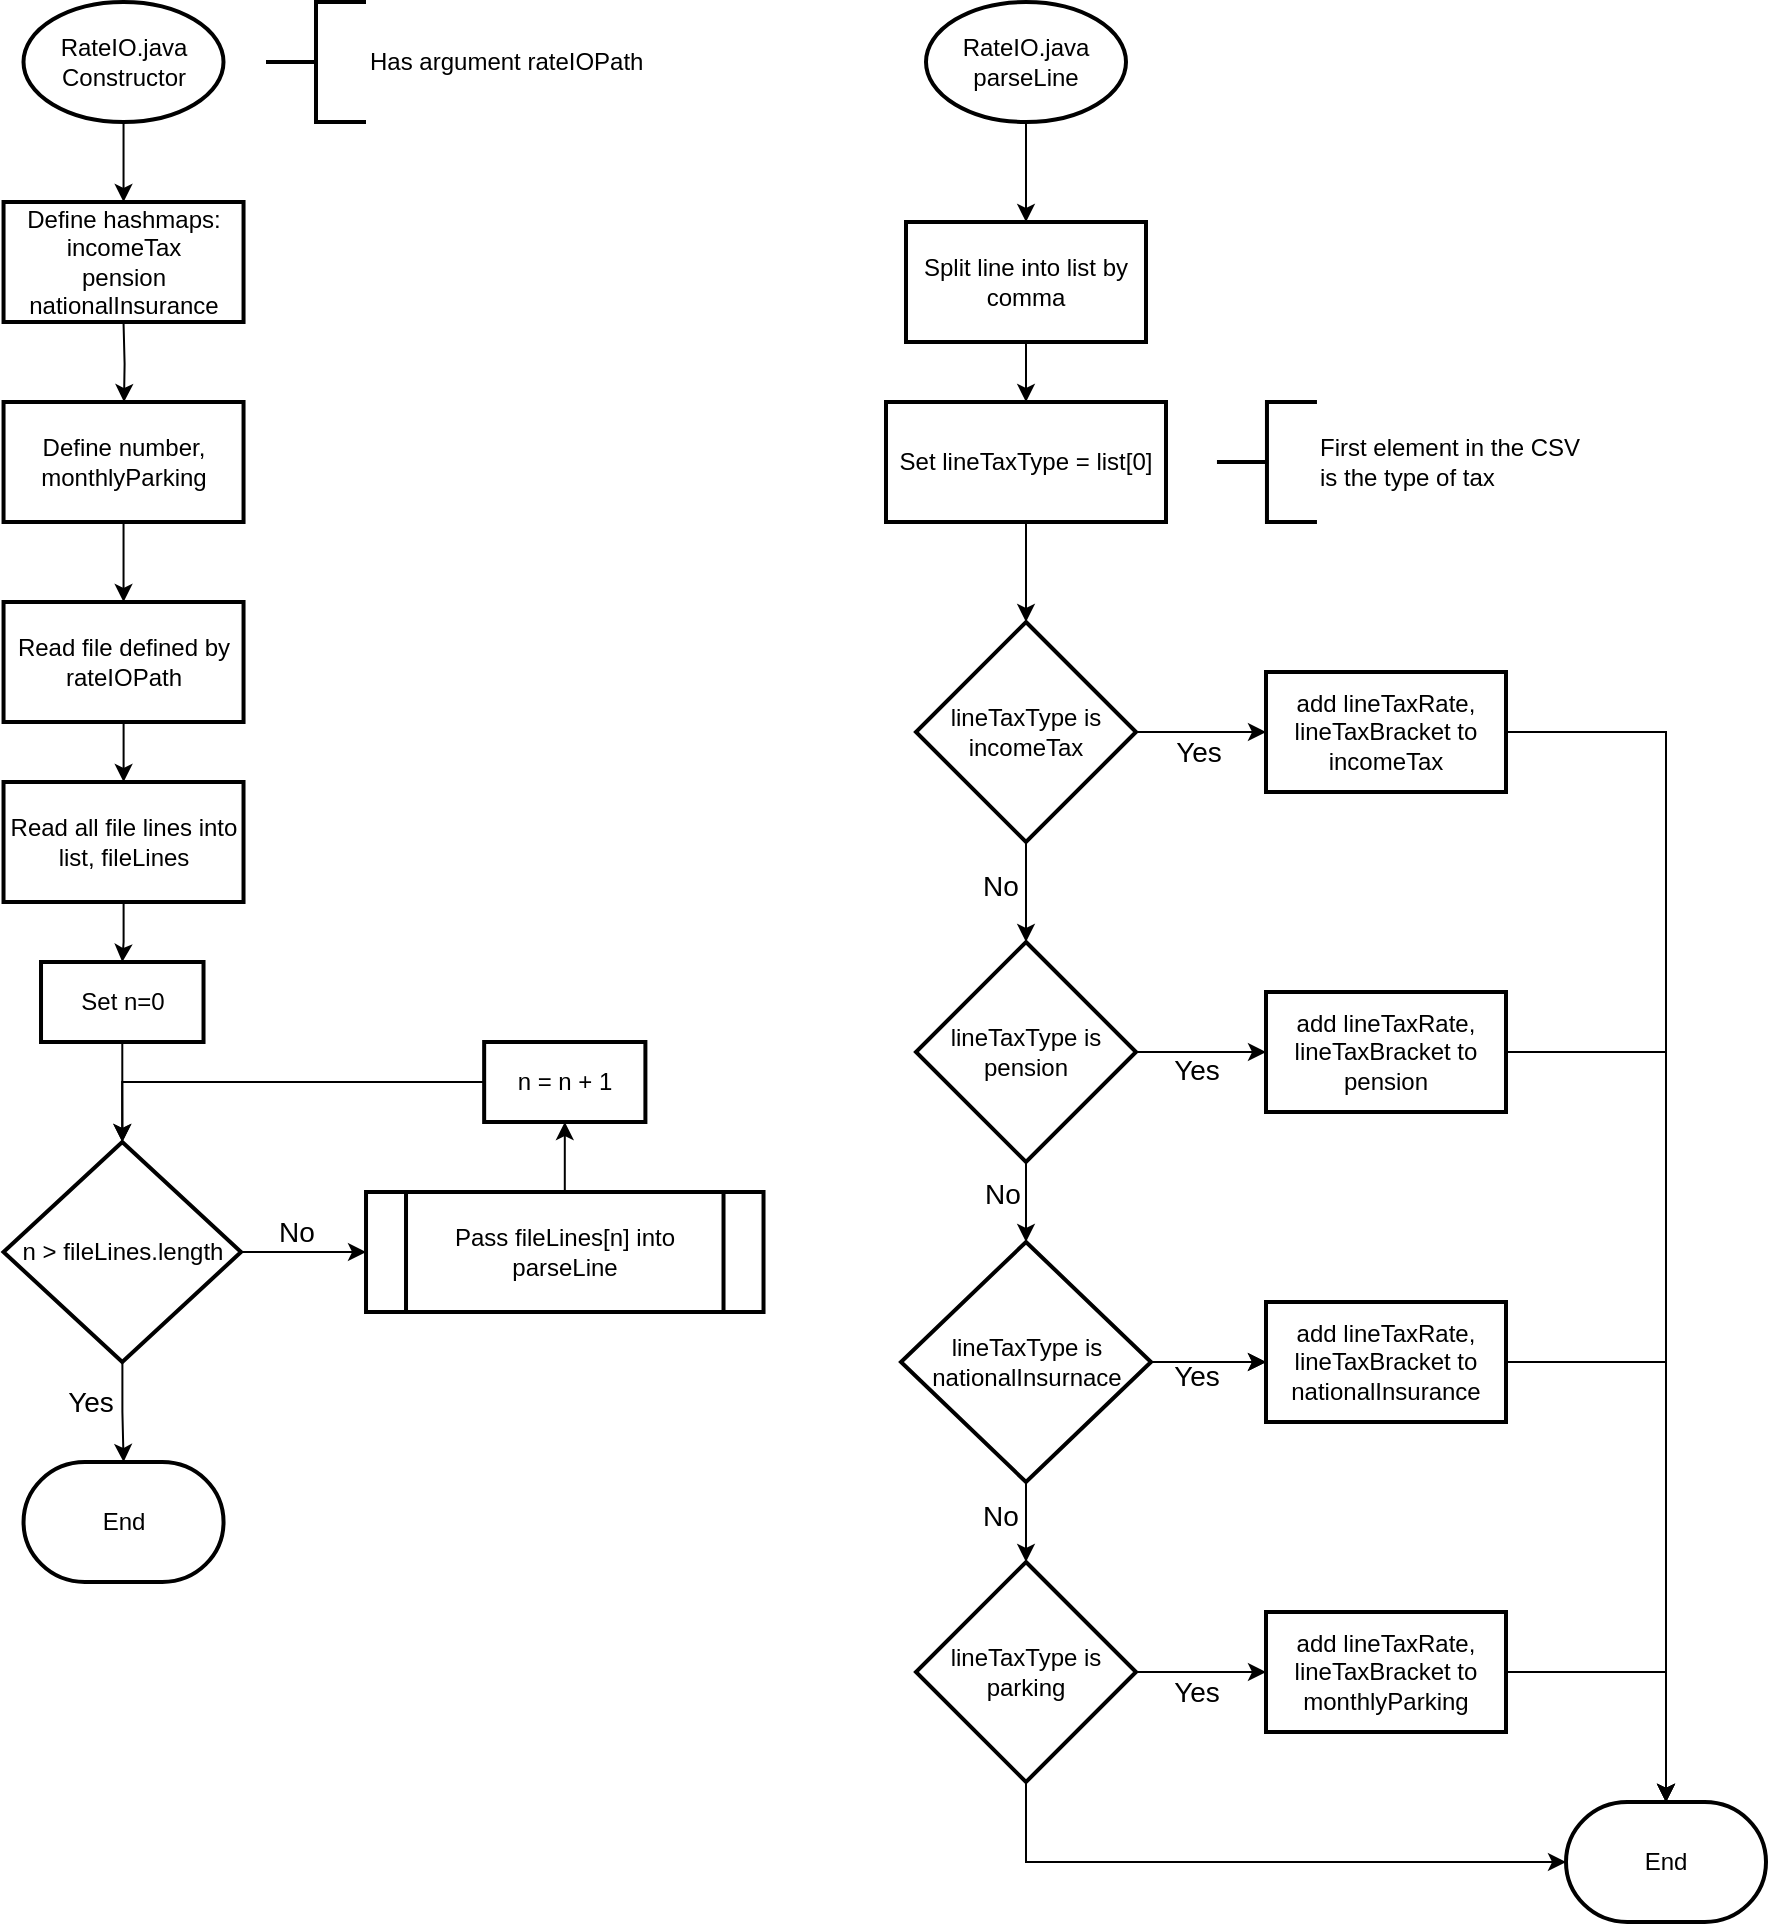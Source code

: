 <mxfile version="22.1.5" type="device">
  <diagram id="C5RBs43oDa-KdzZeNtuy" name="Page-1">
    <mxGraphModel dx="2074" dy="1142" grid="1" gridSize="10" guides="1" tooltips="1" connect="1" arrows="1" fold="1" page="1" pageScale="1" pageWidth="827" pageHeight="1169" math="0" shadow="0">
      <root>
        <mxCell id="WIyWlLk6GJQsqaUBKTNV-0" />
        <mxCell id="WIyWlLk6GJQsqaUBKTNV-1" parent="WIyWlLk6GJQsqaUBKTNV-0" />
        <mxCell id="PLRgoA0x64ubLiuR-Swz-54" value="" style="edgeStyle=orthogonalEdgeStyle;rounded=0;orthogonalLoop=1;jettySize=auto;html=1;entryX=0.5;entryY=0;entryDx=0;entryDy=0;" parent="WIyWlLk6GJQsqaUBKTNV-1" source="PLRgoA0x64ubLiuR-Swz-55" target="PLRgoA0x64ubLiuR-Swz-187" edge="1">
          <mxGeometry relative="1" as="geometry">
            <mxPoint x="148.755" y="120" as="targetPoint" />
          </mxGeometry>
        </mxCell>
        <mxCell id="PLRgoA0x64ubLiuR-Swz-55" value="RateIO.java&lt;br&gt;Constructor" style="strokeWidth=2;html=1;shape=mxgraph.flowchart.start_1;whiteSpace=wrap;" parent="WIyWlLk6GJQsqaUBKTNV-1" vertex="1">
          <mxGeometry x="98.75" y="30" width="100" height="60" as="geometry" />
        </mxCell>
        <mxCell id="PLRgoA0x64ubLiuR-Swz-124" value="" style="edgeStyle=orthogonalEdgeStyle;rounded=0;orthogonalLoop=1;jettySize=auto;html=1;" parent="WIyWlLk6GJQsqaUBKTNV-1" source="PLRgoA0x64ubLiuR-Swz-110" target="PLRgoA0x64ubLiuR-Swz-123" edge="1">
          <mxGeometry relative="1" as="geometry" />
        </mxCell>
        <mxCell id="PLRgoA0x64ubLiuR-Swz-110" value="Read file defined by rateIOPath" style="whiteSpace=wrap;html=1;strokeWidth=2;" parent="WIyWlLk6GJQsqaUBKTNV-1" vertex="1">
          <mxGeometry x="88.77" y="330" width="120" height="60" as="geometry" />
        </mxCell>
        <mxCell id="PLRgoA0x64ubLiuR-Swz-111" value="Has argument rateIOPath" style="strokeWidth=2;html=1;shape=mxgraph.flowchart.annotation_2;align=left;labelPosition=right;pointerEvents=1;" parent="WIyWlLk6GJQsqaUBKTNV-1" vertex="1">
          <mxGeometry x="220" y="30" width="50" height="60" as="geometry" />
        </mxCell>
        <mxCell id="PLRgoA0x64ubLiuR-Swz-117" value="" style="edgeStyle=orthogonalEdgeStyle;rounded=0;orthogonalLoop=1;jettySize=auto;html=1;entryX=0;entryY=0.5;entryDx=0;entryDy=0;" parent="WIyWlLk6GJQsqaUBKTNV-1" source="PLRgoA0x64ubLiuR-Swz-112" target="PLRgoA0x64ubLiuR-Swz-128" edge="1">
          <mxGeometry relative="1" as="geometry">
            <mxPoint x="259.38" y="705" as="targetPoint" />
          </mxGeometry>
        </mxCell>
        <mxCell id="PLRgoA0x64ubLiuR-Swz-120" value="&lt;font style=&quot;font-size: 14px;&quot;&gt;No&lt;/font&gt;" style="edgeLabel;html=1;align=center;verticalAlign=middle;resizable=0;points=[];labelBackgroundColor=none;fontSize=14;" parent="PLRgoA0x64ubLiuR-Swz-117" vertex="1" connectable="0">
          <mxGeometry x="-0.476" y="-1" relative="1" as="geometry">
            <mxPoint x="11" y="-11" as="offset" />
          </mxGeometry>
        </mxCell>
        <mxCell id="PLRgoA0x64ubLiuR-Swz-141" value="" style="edgeStyle=orthogonalEdgeStyle;rounded=0;orthogonalLoop=1;jettySize=auto;html=1;" parent="WIyWlLk6GJQsqaUBKTNV-1" source="PLRgoA0x64ubLiuR-Swz-112" target="PLRgoA0x64ubLiuR-Swz-136" edge="1">
          <mxGeometry relative="1" as="geometry" />
        </mxCell>
        <mxCell id="PLRgoA0x64ubLiuR-Swz-142" value="&lt;font style=&quot;font-size: 14px;&quot;&gt;Yes&lt;/font&gt;" style="edgeLabel;html=1;align=center;verticalAlign=middle;resizable=0;points=[];labelBackgroundColor=none;fontSize=14;" parent="PLRgoA0x64ubLiuR-Swz-141" vertex="1" connectable="0">
          <mxGeometry x="-0.222" y="-1" relative="1" as="geometry">
            <mxPoint x="-15" as="offset" />
          </mxGeometry>
        </mxCell>
        <mxCell id="PLRgoA0x64ubLiuR-Swz-112" value="n &amp;gt; fileLines.length" style="rhombus;whiteSpace=wrap;html=1;strokeWidth=2;" parent="WIyWlLk6GJQsqaUBKTNV-1" vertex="1">
          <mxGeometry x="88.76" y="600" width="118.75" height="110" as="geometry" />
        </mxCell>
        <mxCell id="PLRgoA0x64ubLiuR-Swz-160" value="" style="edgeStyle=orthogonalEdgeStyle;rounded=0;orthogonalLoop=1;jettySize=auto;html=1;" parent="WIyWlLk6GJQsqaUBKTNV-1" source="PLRgoA0x64ubLiuR-Swz-121" target="PLRgoA0x64ubLiuR-Swz-112" edge="1">
          <mxGeometry relative="1" as="geometry" />
        </mxCell>
        <mxCell id="PLRgoA0x64ubLiuR-Swz-121" value="Set n=0" style="whiteSpace=wrap;html=1;strokeWidth=2;" parent="WIyWlLk6GJQsqaUBKTNV-1" vertex="1">
          <mxGeometry x="107.51" y="510" width="81.25" height="40" as="geometry" />
        </mxCell>
        <mxCell id="PLRgoA0x64ubLiuR-Swz-125" value="" style="edgeStyle=orthogonalEdgeStyle;rounded=0;orthogonalLoop=1;jettySize=auto;html=1;" parent="WIyWlLk6GJQsqaUBKTNV-1" source="PLRgoA0x64ubLiuR-Swz-123" target="PLRgoA0x64ubLiuR-Swz-121" edge="1">
          <mxGeometry relative="1" as="geometry" />
        </mxCell>
        <mxCell id="PLRgoA0x64ubLiuR-Swz-123" value="Read all file lines into list, fileLines" style="whiteSpace=wrap;html=1;strokeWidth=2;" parent="WIyWlLk6GJQsqaUBKTNV-1" vertex="1">
          <mxGeometry x="88.76" y="420" width="120" height="60" as="geometry" />
        </mxCell>
        <mxCell id="PLRgoA0x64ubLiuR-Swz-133" value="" style="edgeStyle=orthogonalEdgeStyle;rounded=0;orthogonalLoop=1;jettySize=auto;html=1;" parent="WIyWlLk6GJQsqaUBKTNV-1" source="PLRgoA0x64ubLiuR-Swz-128" target="PLRgoA0x64ubLiuR-Swz-132" edge="1">
          <mxGeometry relative="1" as="geometry" />
        </mxCell>
        <mxCell id="PLRgoA0x64ubLiuR-Swz-128" value="Pass fileLines[n] into parseLine" style="shape=process;whiteSpace=wrap;html=1;backgroundOutline=1;strokeWidth=2;" parent="WIyWlLk6GJQsqaUBKTNV-1" vertex="1">
          <mxGeometry x="270.01" y="625" width="198.75" height="60" as="geometry" />
        </mxCell>
        <mxCell id="PLRgoA0x64ubLiuR-Swz-144" value="" style="edgeStyle=orthogonalEdgeStyle;rounded=0;orthogonalLoop=1;jettySize=auto;html=1;entryX=0.5;entryY=0;entryDx=0;entryDy=0;" parent="WIyWlLk6GJQsqaUBKTNV-1" source="PLRgoA0x64ubLiuR-Swz-129" target="PLRgoA0x64ubLiuR-Swz-152" edge="1">
          <mxGeometry relative="1" as="geometry">
            <mxPoint x="485" y="160" as="targetPoint" />
          </mxGeometry>
        </mxCell>
        <mxCell id="PLRgoA0x64ubLiuR-Swz-129" value="RateIO.java&lt;br&gt;parseLine" style="strokeWidth=2;html=1;shape=mxgraph.flowchart.start_1;whiteSpace=wrap;" parent="WIyWlLk6GJQsqaUBKTNV-1" vertex="1">
          <mxGeometry x="550" y="30" width="100" height="60" as="geometry" />
        </mxCell>
        <mxCell id="PLRgoA0x64ubLiuR-Swz-159" style="edgeStyle=orthogonalEdgeStyle;rounded=0;orthogonalLoop=1;jettySize=auto;html=1;entryX=0.5;entryY=0;entryDx=0;entryDy=0;" parent="WIyWlLk6GJQsqaUBKTNV-1" source="PLRgoA0x64ubLiuR-Swz-132" target="PLRgoA0x64ubLiuR-Swz-112" edge="1">
          <mxGeometry relative="1" as="geometry">
            <Array as="points">
              <mxPoint x="148" y="570" />
            </Array>
          </mxGeometry>
        </mxCell>
        <mxCell id="PLRgoA0x64ubLiuR-Swz-132" value="n = n + 1" style="whiteSpace=wrap;html=1;strokeWidth=2;" parent="WIyWlLk6GJQsqaUBKTNV-1" vertex="1">
          <mxGeometry x="329.08" y="550" width="80.62" height="40" as="geometry" />
        </mxCell>
        <mxCell id="PLRgoA0x64ubLiuR-Swz-136" value="End" style="strokeWidth=2;html=1;shape=mxgraph.flowchart.terminator;whiteSpace=wrap;" parent="WIyWlLk6GJQsqaUBKTNV-1" vertex="1">
          <mxGeometry x="98.77" y="760" width="100" height="60" as="geometry" />
        </mxCell>
        <mxCell id="PLRgoA0x64ubLiuR-Swz-169" value="" style="edgeStyle=orthogonalEdgeStyle;rounded=0;orthogonalLoop=1;jettySize=auto;html=1;" parent="WIyWlLk6GJQsqaUBKTNV-1" source="PLRgoA0x64ubLiuR-Swz-143" target="PLRgoA0x64ubLiuR-Swz-165" edge="1">
          <mxGeometry relative="1" as="geometry" />
        </mxCell>
        <mxCell id="PLRgoA0x64ubLiuR-Swz-170" value="&lt;font style=&quot;font-size: 14px;&quot;&gt;No&lt;/font&gt;" style="edgeLabel;html=1;align=center;verticalAlign=middle;resizable=0;points=[];labelBackgroundColor=none;fontSize=14;" parent="PLRgoA0x64ubLiuR-Swz-169" vertex="1" connectable="0">
          <mxGeometry x="-0.15" relative="1" as="geometry">
            <mxPoint x="-13" as="offset" />
          </mxGeometry>
        </mxCell>
        <mxCell id="PLRgoA0x64ubLiuR-Swz-176" value="" style="edgeStyle=orthogonalEdgeStyle;rounded=0;orthogonalLoop=1;jettySize=auto;html=1;" parent="WIyWlLk6GJQsqaUBKTNV-1" source="PLRgoA0x64ubLiuR-Swz-143" target="PLRgoA0x64ubLiuR-Swz-175" edge="1">
          <mxGeometry relative="1" as="geometry" />
        </mxCell>
        <mxCell id="PLRgoA0x64ubLiuR-Swz-179" value="&lt;font style=&quot;font-size: 14px;&quot;&gt;Yes&lt;/font&gt;" style="edgeLabel;html=1;align=center;verticalAlign=middle;resizable=0;points=[];labelBackgroundColor=none;fontSize=14;" parent="PLRgoA0x64ubLiuR-Swz-176" vertex="1" connectable="0">
          <mxGeometry x="-0.246" y="-4" relative="1" as="geometry">
            <mxPoint x="6" y="6" as="offset" />
          </mxGeometry>
        </mxCell>
        <mxCell id="PLRgoA0x64ubLiuR-Swz-143" value="lineTaxType is incomeTax" style="rhombus;whiteSpace=wrap;html=1;strokeWidth=2;" parent="WIyWlLk6GJQsqaUBKTNV-1" vertex="1">
          <mxGeometry x="545" y="340" width="110" height="110" as="geometry" />
        </mxCell>
        <mxCell id="PLRgoA0x64ubLiuR-Swz-155" value="" style="edgeStyle=orthogonalEdgeStyle;rounded=0;orthogonalLoop=1;jettySize=auto;html=1;" parent="WIyWlLk6GJQsqaUBKTNV-1" source="PLRgoA0x64ubLiuR-Swz-152" target="PLRgoA0x64ubLiuR-Swz-154" edge="1">
          <mxGeometry relative="1" as="geometry" />
        </mxCell>
        <mxCell id="PLRgoA0x64ubLiuR-Swz-152" value="Split line into list by comma" style="whiteSpace=wrap;html=1;strokeWidth=2;" parent="WIyWlLk6GJQsqaUBKTNV-1" vertex="1">
          <mxGeometry x="540" y="140" width="120" height="60" as="geometry" />
        </mxCell>
        <mxCell id="PLRgoA0x64ubLiuR-Swz-168" value="" style="edgeStyle=orthogonalEdgeStyle;rounded=0;orthogonalLoop=1;jettySize=auto;html=1;" parent="WIyWlLk6GJQsqaUBKTNV-1" source="PLRgoA0x64ubLiuR-Swz-154" target="PLRgoA0x64ubLiuR-Swz-143" edge="1">
          <mxGeometry relative="1" as="geometry" />
        </mxCell>
        <mxCell id="PLRgoA0x64ubLiuR-Swz-154" value="Set lineTaxType = list[0]" style="whiteSpace=wrap;html=1;strokeWidth=2;" parent="WIyWlLk6GJQsqaUBKTNV-1" vertex="1">
          <mxGeometry x="530" y="230" width="140" height="60" as="geometry" />
        </mxCell>
        <mxCell id="PLRgoA0x64ubLiuR-Swz-156" value="First element in the CSV&lt;br&gt; is the type of tax" style="strokeWidth=2;html=1;shape=mxgraph.flowchart.annotation_2;align=left;labelPosition=right;pointerEvents=1;" parent="WIyWlLk6GJQsqaUBKTNV-1" vertex="1">
          <mxGeometry x="695.48" y="230" width="50" height="60" as="geometry" />
        </mxCell>
        <mxCell id="PLRgoA0x64ubLiuR-Swz-171" value="" style="edgeStyle=orthogonalEdgeStyle;rounded=0;orthogonalLoop=1;jettySize=auto;html=1;" parent="WIyWlLk6GJQsqaUBKTNV-1" source="PLRgoA0x64ubLiuR-Swz-165" target="PLRgoA0x64ubLiuR-Swz-166" edge="1">
          <mxGeometry relative="1" as="geometry" />
        </mxCell>
        <mxCell id="PLRgoA0x64ubLiuR-Swz-172" value="&lt;div style=&quot;font-size: 14px;&quot;&gt;&lt;font style=&quot;font-size: 14px;&quot;&gt;No&lt;/font&gt;&lt;/div&gt;" style="edgeLabel;html=1;align=center;verticalAlign=middle;resizable=0;points=[];fontSize=14;labelBackgroundColor=none;" parent="PLRgoA0x64ubLiuR-Swz-171" vertex="1" connectable="0">
          <mxGeometry x="-0.219" y="1" relative="1" as="geometry">
            <mxPoint x="-13" as="offset" />
          </mxGeometry>
        </mxCell>
        <mxCell id="PLRgoA0x64ubLiuR-Swz-188" value="" style="edgeStyle=orthogonalEdgeStyle;rounded=0;orthogonalLoop=1;jettySize=auto;html=1;" parent="WIyWlLk6GJQsqaUBKTNV-1" source="PLRgoA0x64ubLiuR-Swz-165" target="PLRgoA0x64ubLiuR-Swz-180" edge="1">
          <mxGeometry relative="1" as="geometry" />
        </mxCell>
        <mxCell id="PLRgoA0x64ubLiuR-Swz-191" value="&lt;font style=&quot;font-size: 14px;&quot;&gt;Yes&lt;/font&gt;" style="edgeLabel;html=1;align=center;verticalAlign=middle;resizable=0;points=[];labelBackgroundColor=none;fontSize=14;" parent="PLRgoA0x64ubLiuR-Swz-188" vertex="1" connectable="0">
          <mxGeometry x="-0.101" relative="1" as="geometry">
            <mxPoint x="1" y="9" as="offset" />
          </mxGeometry>
        </mxCell>
        <mxCell id="PLRgoA0x64ubLiuR-Swz-165" value="lineTaxType is pension" style="rhombus;whiteSpace=wrap;html=1;strokeWidth=2;" parent="WIyWlLk6GJQsqaUBKTNV-1" vertex="1">
          <mxGeometry x="545" y="500" width="110" height="110" as="geometry" />
        </mxCell>
        <mxCell id="PLRgoA0x64ubLiuR-Swz-173" value="" style="edgeStyle=orthogonalEdgeStyle;rounded=0;orthogonalLoop=1;jettySize=auto;html=1;" parent="WIyWlLk6GJQsqaUBKTNV-1" source="PLRgoA0x64ubLiuR-Swz-166" target="PLRgoA0x64ubLiuR-Swz-167" edge="1">
          <mxGeometry relative="1" as="geometry" />
        </mxCell>
        <mxCell id="PLRgoA0x64ubLiuR-Swz-174" value="&lt;font style=&quot;font-size: 14px;&quot;&gt;No&lt;/font&gt;" style="edgeLabel;html=1;align=center;verticalAlign=middle;resizable=0;points=[];fontSize=14;labelBackgroundColor=none;" parent="PLRgoA0x64ubLiuR-Swz-173" vertex="1" connectable="0">
          <mxGeometry x="-0.15" relative="1" as="geometry">
            <mxPoint x="-13" as="offset" />
          </mxGeometry>
        </mxCell>
        <mxCell id="PLRgoA0x64ubLiuR-Swz-189" value="" style="edgeStyle=orthogonalEdgeStyle;rounded=0;orthogonalLoop=1;jettySize=auto;html=1;" parent="WIyWlLk6GJQsqaUBKTNV-1" source="PLRgoA0x64ubLiuR-Swz-166" target="PLRgoA0x64ubLiuR-Swz-181" edge="1">
          <mxGeometry relative="1" as="geometry" />
        </mxCell>
        <mxCell id="PLRgoA0x64ubLiuR-Swz-194" value="&lt;font style=&quot;font-size: 14px;&quot;&gt;Yes&lt;/font&gt;" style="edgeLabel;html=1;align=center;verticalAlign=middle;resizable=0;points=[];labelBackgroundColor=none;fontSize=14;" parent="PLRgoA0x64ubLiuR-Swz-189" vertex="1" connectable="0">
          <mxGeometry x="-0.175" y="3" relative="1" as="geometry">
            <mxPoint x="-1" y="10" as="offset" />
          </mxGeometry>
        </mxCell>
        <mxCell id="PLRgoA0x64ubLiuR-Swz-203" value="" style="edgeStyle=orthogonalEdgeStyle;rounded=0;orthogonalLoop=1;jettySize=auto;html=1;" parent="WIyWlLk6GJQsqaUBKTNV-1" source="PLRgoA0x64ubLiuR-Swz-166" target="PLRgoA0x64ubLiuR-Swz-181" edge="1">
          <mxGeometry relative="1" as="geometry" />
        </mxCell>
        <mxCell id="PLRgoA0x64ubLiuR-Swz-166" value="lineTaxType is nationalInsurnace" style="rhombus;whiteSpace=wrap;html=1;strokeWidth=2;" parent="WIyWlLk6GJQsqaUBKTNV-1" vertex="1">
          <mxGeometry x="537.5" y="650" width="125" height="120" as="geometry" />
        </mxCell>
        <mxCell id="PLRgoA0x64ubLiuR-Swz-190" value="" style="edgeStyle=orthogonalEdgeStyle;rounded=0;orthogonalLoop=1;jettySize=auto;html=1;" parent="WIyWlLk6GJQsqaUBKTNV-1" source="PLRgoA0x64ubLiuR-Swz-167" target="PLRgoA0x64ubLiuR-Swz-182" edge="1">
          <mxGeometry relative="1" as="geometry" />
        </mxCell>
        <mxCell id="PLRgoA0x64ubLiuR-Swz-195" value="&lt;font style=&quot;font-size: 14px;&quot;&gt;Yes&lt;/font&gt;" style="edgeLabel;html=1;align=center;verticalAlign=middle;resizable=0;points=[];labelBackgroundColor=none;fontSize=14;" parent="PLRgoA0x64ubLiuR-Swz-190" vertex="1" connectable="0">
          <mxGeometry x="-0.039" y="-1" relative="1" as="geometry">
            <mxPoint x="-1" y="9" as="offset" />
          </mxGeometry>
        </mxCell>
        <mxCell id="PLRgoA0x64ubLiuR-Swz-167" value="lineTaxType is parking" style="rhombus;whiteSpace=wrap;html=1;strokeWidth=2;" parent="WIyWlLk6GJQsqaUBKTNV-1" vertex="1">
          <mxGeometry x="545" y="810" width="110" height="110" as="geometry" />
        </mxCell>
        <mxCell id="PLRgoA0x64ubLiuR-Swz-175" value="add lineTaxRate, lineTaxBracket to incomeTax" style="whiteSpace=wrap;html=1;strokeWidth=2;" parent="WIyWlLk6GJQsqaUBKTNV-1" vertex="1">
          <mxGeometry x="720" y="365" width="120" height="60" as="geometry" />
        </mxCell>
        <mxCell id="PLRgoA0x64ubLiuR-Swz-178" value="" style="edgeStyle=orthogonalEdgeStyle;rounded=0;orthogonalLoop=1;jettySize=auto;html=1;" parent="WIyWlLk6GJQsqaUBKTNV-1" edge="1">
          <mxGeometry relative="1" as="geometry">
            <mxPoint x="148.762" y="190" as="sourcePoint" />
            <mxPoint x="149" y="230" as="targetPoint" />
          </mxGeometry>
        </mxCell>
        <mxCell id="PLRgoA0x64ubLiuR-Swz-201" style="edgeStyle=orthogonalEdgeStyle;rounded=0;orthogonalLoop=1;jettySize=auto;html=1;" parent="WIyWlLk6GJQsqaUBKTNV-1" source="PLRgoA0x64ubLiuR-Swz-180" target="PLRgoA0x64ubLiuR-Swz-196" edge="1">
          <mxGeometry relative="1" as="geometry" />
        </mxCell>
        <mxCell id="PLRgoA0x64ubLiuR-Swz-180" value="add lineTaxRate, lineTaxBracket to pension" style="whiteSpace=wrap;html=1;strokeWidth=2;" parent="WIyWlLk6GJQsqaUBKTNV-1" vertex="1">
          <mxGeometry x="720" y="525" width="120" height="60" as="geometry" />
        </mxCell>
        <mxCell id="PLRgoA0x64ubLiuR-Swz-181" value="add lineTaxRate, lineTaxBracket to&lt;br&gt;nationalInsurance" style="whiteSpace=wrap;html=1;strokeWidth=2;" parent="WIyWlLk6GJQsqaUBKTNV-1" vertex="1">
          <mxGeometry x="720" y="680" width="120" height="60" as="geometry" />
        </mxCell>
        <mxCell id="PLRgoA0x64ubLiuR-Swz-182" value="add lineTaxRate, lineTaxBracket to&lt;br&gt;monthlyParking" style="whiteSpace=wrap;html=1;strokeWidth=2;" parent="WIyWlLk6GJQsqaUBKTNV-1" vertex="1">
          <mxGeometry x="720" y="835" width="120" height="60" as="geometry" />
        </mxCell>
        <mxCell id="PLRgoA0x64ubLiuR-Swz-186" value="" style="edgeStyle=orthogonalEdgeStyle;rounded=0;orthogonalLoop=1;jettySize=auto;html=1;" parent="WIyWlLk6GJQsqaUBKTNV-1" source="PLRgoA0x64ubLiuR-Swz-185" target="PLRgoA0x64ubLiuR-Swz-110" edge="1">
          <mxGeometry relative="1" as="geometry" />
        </mxCell>
        <mxCell id="PLRgoA0x64ubLiuR-Swz-185" value="Define number, monthlyParking" style="whiteSpace=wrap;html=1;strokeWidth=2;" parent="WIyWlLk6GJQsqaUBKTNV-1" vertex="1">
          <mxGeometry x="88.77" y="230" width="120" height="60" as="geometry" />
        </mxCell>
        <mxCell id="PLRgoA0x64ubLiuR-Swz-187" value="Define hashmaps:&lt;br&gt;incomeTax&lt;br&gt;pension&lt;br&gt;nationalInsurance" style="whiteSpace=wrap;html=1;strokeWidth=2;" parent="WIyWlLk6GJQsqaUBKTNV-1" vertex="1">
          <mxGeometry x="88.77" y="130" width="120" height="60" as="geometry" />
        </mxCell>
        <mxCell id="PLRgoA0x64ubLiuR-Swz-196" value="End" style="strokeWidth=2;html=1;shape=mxgraph.flowchart.terminator;whiteSpace=wrap;" parent="WIyWlLk6GJQsqaUBKTNV-1" vertex="1">
          <mxGeometry x="870" y="930" width="100" height="60" as="geometry" />
        </mxCell>
        <mxCell id="PLRgoA0x64ubLiuR-Swz-198" style="edgeStyle=orthogonalEdgeStyle;rounded=0;orthogonalLoop=1;jettySize=auto;html=1;entryX=0;entryY=0.5;entryDx=0;entryDy=0;entryPerimeter=0;" parent="WIyWlLk6GJQsqaUBKTNV-1" source="PLRgoA0x64ubLiuR-Swz-167" target="PLRgoA0x64ubLiuR-Swz-196" edge="1">
          <mxGeometry relative="1" as="geometry">
            <Array as="points">
              <mxPoint x="600" y="960" />
            </Array>
          </mxGeometry>
        </mxCell>
        <mxCell id="PLRgoA0x64ubLiuR-Swz-199" style="edgeStyle=orthogonalEdgeStyle;rounded=0;orthogonalLoop=1;jettySize=auto;html=1;entryX=0.5;entryY=0;entryDx=0;entryDy=0;entryPerimeter=0;" parent="WIyWlLk6GJQsqaUBKTNV-1" source="PLRgoA0x64ubLiuR-Swz-182" target="PLRgoA0x64ubLiuR-Swz-196" edge="1">
          <mxGeometry relative="1" as="geometry" />
        </mxCell>
        <mxCell id="PLRgoA0x64ubLiuR-Swz-200" style="edgeStyle=orthogonalEdgeStyle;rounded=0;orthogonalLoop=1;jettySize=auto;html=1;entryX=0.5;entryY=0;entryDx=0;entryDy=0;entryPerimeter=0;" parent="WIyWlLk6GJQsqaUBKTNV-1" source="PLRgoA0x64ubLiuR-Swz-181" target="PLRgoA0x64ubLiuR-Swz-196" edge="1">
          <mxGeometry relative="1" as="geometry" />
        </mxCell>
        <mxCell id="PLRgoA0x64ubLiuR-Swz-202" style="edgeStyle=orthogonalEdgeStyle;rounded=0;orthogonalLoop=1;jettySize=auto;html=1;entryX=0.5;entryY=0;entryDx=0;entryDy=0;entryPerimeter=0;" parent="WIyWlLk6GJQsqaUBKTNV-1" source="PLRgoA0x64ubLiuR-Swz-175" target="PLRgoA0x64ubLiuR-Swz-196" edge="1">
          <mxGeometry relative="1" as="geometry" />
        </mxCell>
      </root>
    </mxGraphModel>
  </diagram>
</mxfile>
